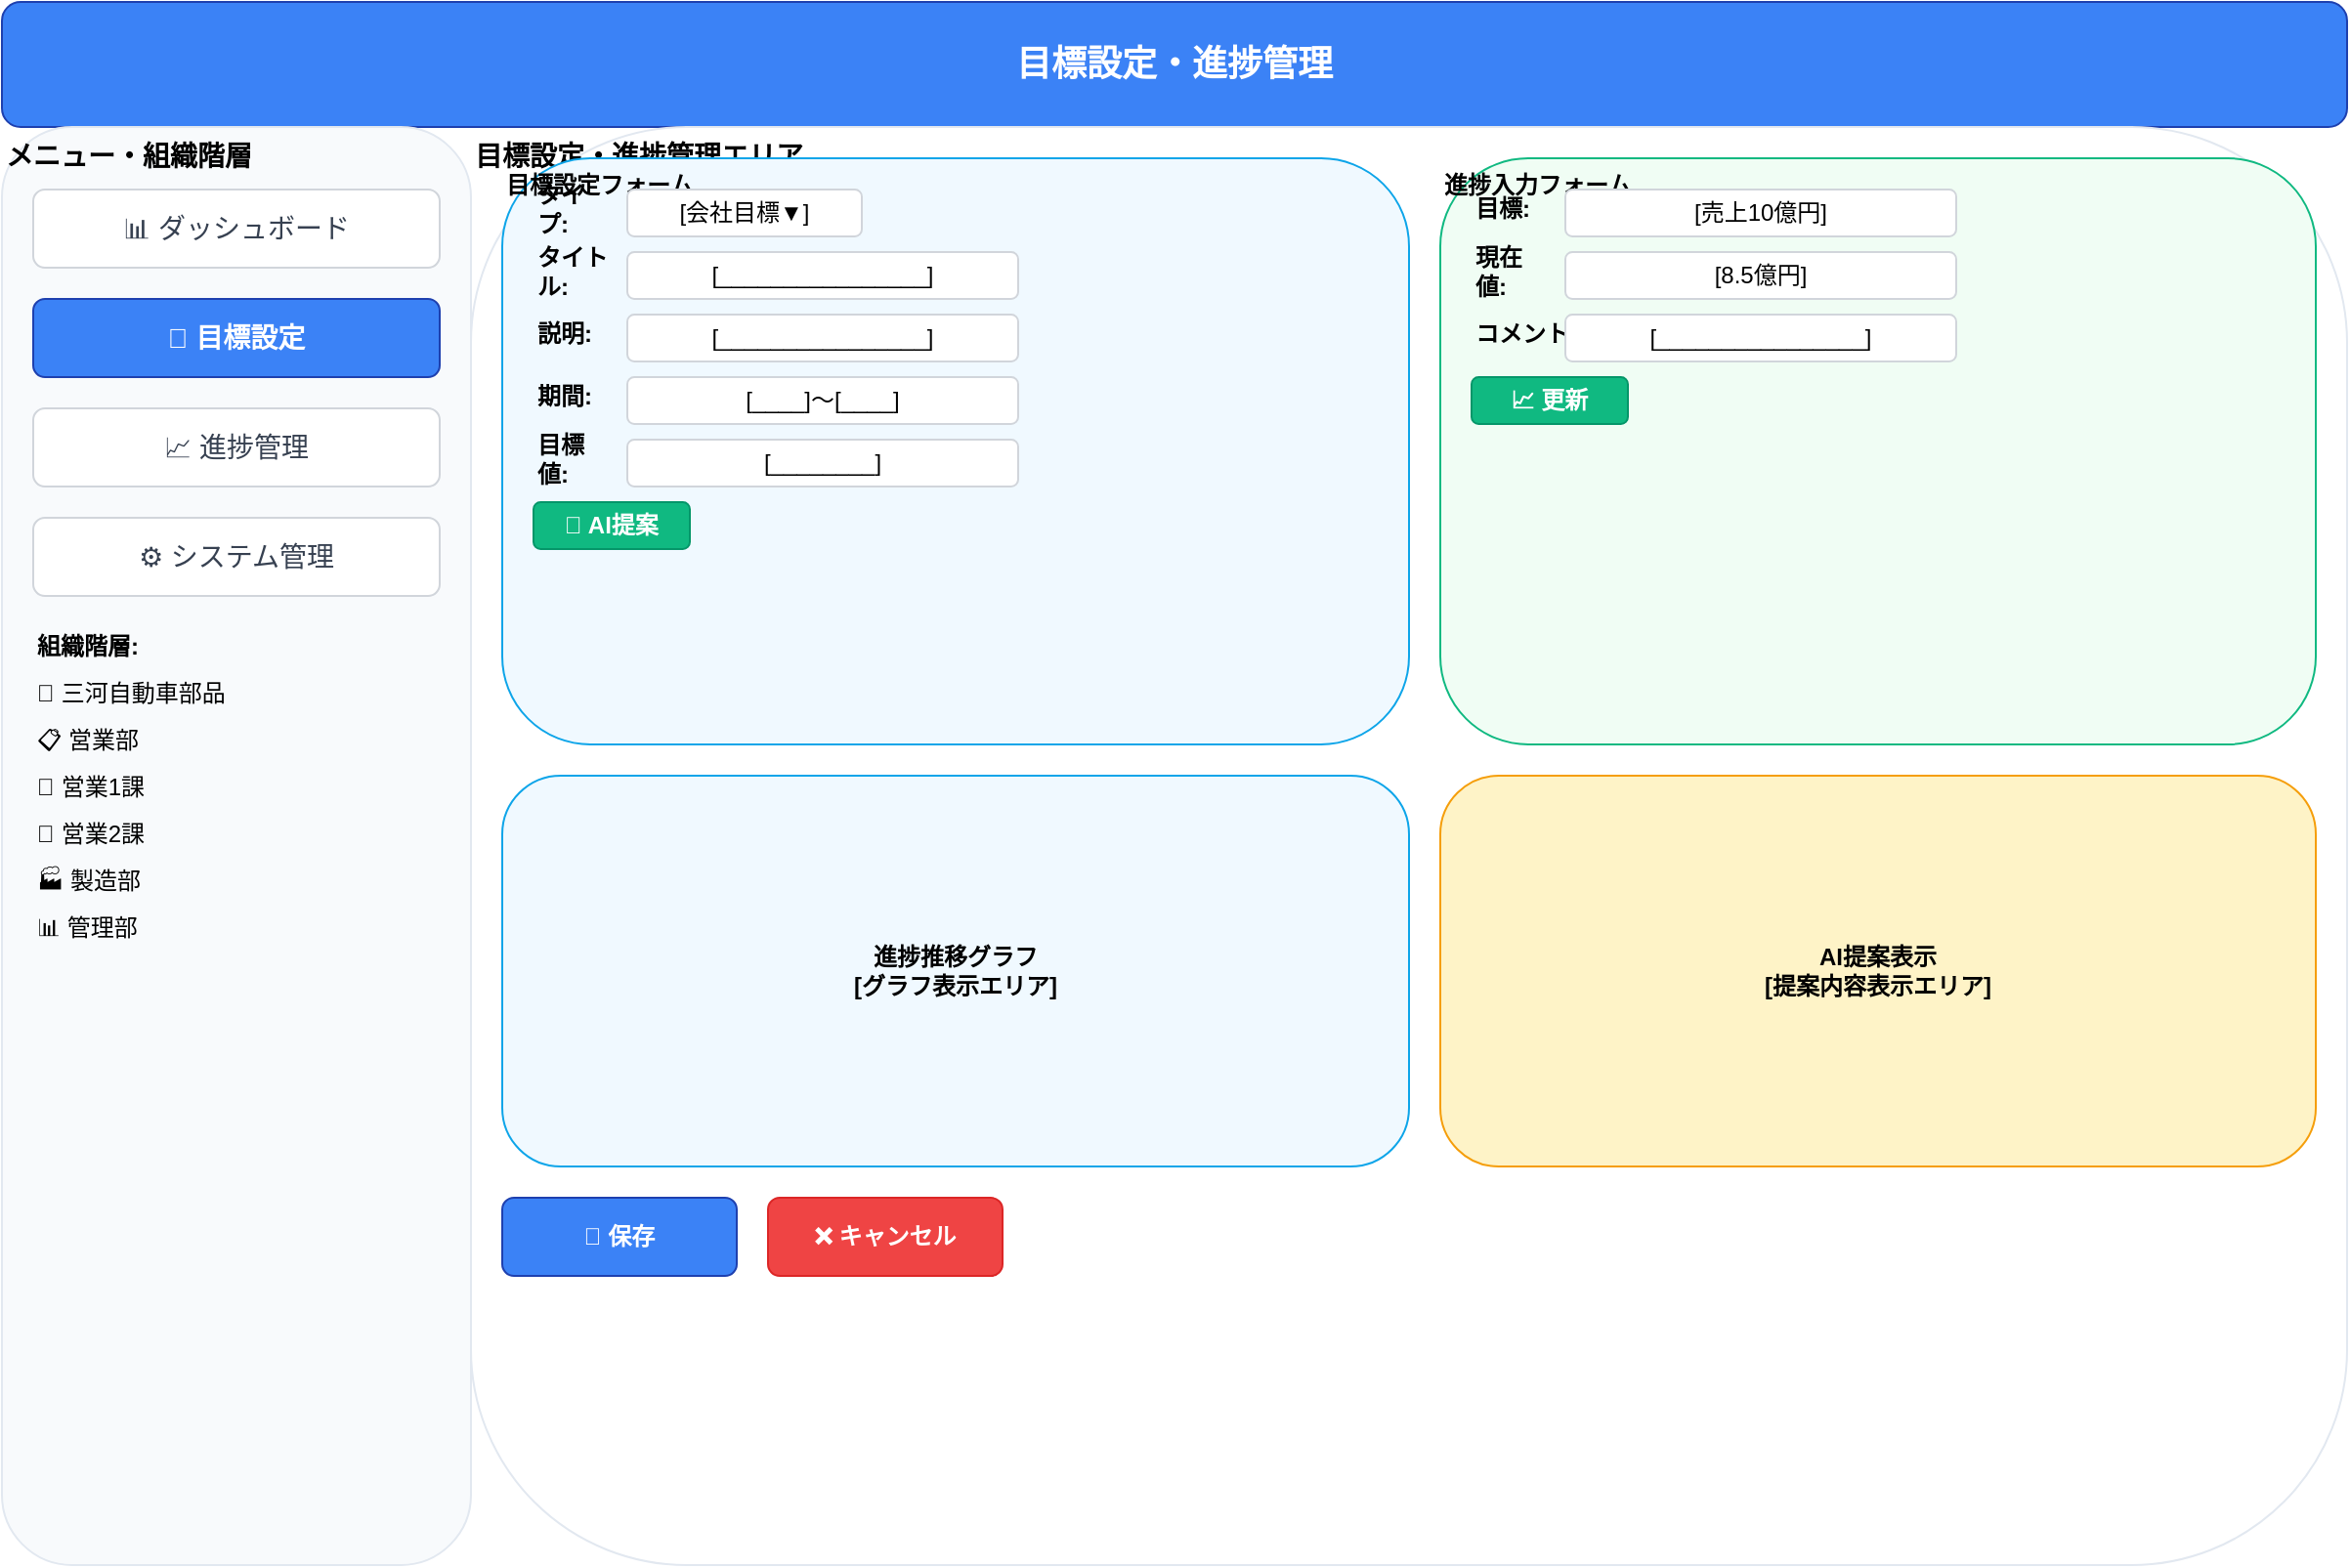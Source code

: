 <mxfile version="24.7.17" type="device">
  <diagram name="SC2_目標設定・進捗管理" id="SC2_goals_progress">
    <mxGraphModel dx="1422" dy="794" grid="1" gridSize="10" guides="1" tooltips="1" connect="1" arrows="1" fold="1" page="1" pageScale="1" pageWidth="1200" pageHeight="800" math="0" shadow="0">
      <root>
        <mxCell id="0" />
        <mxCell id="1" parent="0" />
        
        <!-- ヘッダー -->
        <mxCell id="header" value="目標設定・進捗管理" style="rounded=1;whiteSpace=wrap;html=1;fillColor=#3b82f6;fontColor=#ffffff;fontSize=18;fontStyle=1;strokeColor=#1e40af;" vertex="1" parent="1">
          <mxGeometry x="0" y="0" width="1200" height="64" as="geometry" />
        </mxCell>
        
        <!-- サイドバー -->
        <mxCell id="sidebar" value="メニュー・組織階層" style="rounded=1;whiteSpace=wrap;html=1;fillColor=#f8fafc;strokeColor=#e2e8f0;fontSize=14;fontStyle=1;align=left;verticalAlign=top;" vertex="1" parent="1">
          <mxGeometry x="0" y="64" width="240" height="736" as="geometry" />
        </mxCell>
        
        <!-- メニュー項目 -->
        <mxCell id="menu_dashboard" value="📊 ダッシュボード" style="rounded=1;whiteSpace=wrap;html=1;fillColor=#ffffff;fontColor=#374151;fontSize=14;strokeColor=#d1d5db;" vertex="1" parent="1">
          <mxGeometry x="16" y="96" width="208" height="40" as="geometry" />
        </mxCell>
        
        <mxCell id="menu_goals" value="🎯 目標設定" style="rounded=1;whiteSpace=wrap;html=1;fillColor=#3b82f6;fontColor=#ffffff;fontSize=14;fontStyle=1;strokeColor=#1e40af;" vertex="1" parent="1">
          <mxGeometry x="16" y="152" width="208" height="40" as="geometry" />
        </mxCell>
        
        <mxCell id="menu_progress" value="📈 進捗管理" style="rounded=1;whiteSpace=wrap;html=1;fillColor=#ffffff;fontColor=#374151;fontSize=14;strokeColor=#d1d5db;" vertex="1" parent="1">
          <mxGeometry x="16" y="208" width="208" height="40" as="geometry" />
        </mxCell>
        
        <mxCell id="menu_system" value="⚙️ システム管理" style="rounded=1;whiteSpace=wrap;html=1;fillColor=#ffffff;fontColor=#374151;fontSize=14;strokeColor=#d1d5db;" vertex="1" parent="1">
          <mxGeometry x="16" y="264" width="208" height="40" as="geometry" />
        </mxCell>
        
        <!-- 組織階層 -->
        <mxCell id="org_title" value="組織階層:" style="text;html=1;strokeColor=none;fillColor=none;align=left;verticalAlign=middle;whiteSpace=wrap;rounded=0;fontSize=12;fontStyle=1;" vertex="1" parent="1">
          <mxGeometry x="16" y="320" width="80" height="20" as="geometry" />
        </mxCell>
        
        <mxCell id="org_company" value="🏢 三河自動車部品" style="text;html=1;strokeColor=none;fillColor=none;align=left;verticalAlign=middle;whiteSpace=wrap;rounded=0;fontSize=12;" vertex="1" parent="1">
          <mxGeometry x="16" y="344" width="120" height="20" as="geometry" />
        </mxCell>
        
        <mxCell id="org_sales" value="  📋 営業部" style="text;html=1;strokeColor=none;fillColor=none;align=left;verticalAlign=middle;whiteSpace=wrap;rounded=0;fontSize=12;" vertex="1" parent="1">
          <mxGeometry x="16" y="368" width="80" height="20" as="geometry" />
        </mxCell>
        
        <mxCell id="org_sales1" value="    👥 営業1課" style="text;html=1;strokeColor=none;fillColor=none;align=left;verticalAlign=middle;whiteSpace=wrap;rounded=0;fontSize=12;" vertex="1" parent="1">
          <mxGeometry x="16" y="392" width="80" height="20" as="geometry" />
        </mxCell>
        
        <mxCell id="org_sales2" value="    👥 営業2課" style="text;html=1;strokeColor=none;fillColor=none;align=left;verticalAlign=middle;whiteSpace=wrap;rounded=0;fontSize=12;" vertex="1" parent="1">
          <mxGeometry x="16" y="416" width="80" height="20" as="geometry" />
        </mxCell>
        
        <mxCell id="org_manufacturing" value="  🏭 製造部" style="text;html=1;strokeColor=none;fillColor=none;align=left;verticalAlign=middle;whiteSpace=wrap;rounded=0;fontSize=12;" vertex="1" parent="1">
          <mxGeometry x="16" y="440" width="80" height="20" as="geometry" />
        </mxCell>
        
        <mxCell id="org_admin" value="  📊 管理部" style="text;html=1;strokeColor=none;fillColor=none;align=left;verticalAlign=middle;whiteSpace=wrap;rounded=0;fontSize=12;" vertex="1" parent="1">
          <mxGeometry x="16" y="464" width="80" height="20" as="geometry" />
        </mxCell>
        
        <!-- メインエリア -->
        <mxCell id="main_area" value="目標設定・進捗管理エリア" style="rounded=1;whiteSpace=wrap;html=1;fillColor=#ffffff;strokeColor=#e2e8f0;fontSize=14;fontStyle=1;align=left;verticalAlign=top;" vertex="1" parent="1">
          <mxGeometry x="240" y="64" width="960" height="736" as="geometry" />
        </mxCell>
        
        <!-- 目標設定フォーム -->
        <mxCell id="goal_setting" value="目標設定フォーム" style="rounded=1;whiteSpace=wrap;html=1;fillColor=#f0f9ff;strokeColor=#0ea5e9;fontSize=12;fontStyle=1;align=left;verticalAlign=top;" vertex="1" parent="1">
          <mxGeometry x="256" y="80" width="464" height="300" as="geometry" />
        </mxCell>
        
        <!-- 目標設定フォーム要素 -->
        <mxCell id="goal_type_label" value="タイプ:" style="text;html=1;strokeColor=none;fillColor=none;align=left;verticalAlign=middle;whiteSpace=wrap;rounded=0;fontSize=12;fontStyle=1;" vertex="1" parent="1">
          <mxGeometry x="272" y="96" width="40" height="20" as="geometry" />
        </mxCell>
        
        <mxCell id="goal_type_select" value="[会社目標▼]" style="rounded=1;whiteSpace=wrap;html=1;fillColor=#ffffff;strokeColor=#d1d5db;fontSize=12;" vertex="1" parent="1">
          <mxGeometry x="320" y="96" width="120" height="24" as="geometry" />
        </mxCell>
        
        <mxCell id="goal_title_label" value="タイトル:" style="text;html=1;strokeColor=none;fillColor=none;align=left;verticalAlign=middle;whiteSpace=wrap;rounded=0;fontSize=12;fontStyle=1;" vertex="1" parent="1">
          <mxGeometry x="272" y="128" width="40" height="20" as="geometry" />
        </mxCell>
        
        <mxCell id="goal_title_input" value="[________________]" style="rounded=1;whiteSpace=wrap;html=1;fillColor=#ffffff;strokeColor=#d1d5db;fontSize=12;" vertex="1" parent="1">
          <mxGeometry x="320" y="128" width="200" height="24" as="geometry" />
        </mxCell>
        
        <mxCell id="goal_desc_label" value="説明:" style="text;html=1;strokeColor=none;fillColor=none;align=left;verticalAlign=middle;whiteSpace=wrap;rounded=0;fontSize=12;fontStyle=1;" vertex="1" parent="1">
          <mxGeometry x="272" y="160" width="40" height="20" as="geometry" />
        </mxCell>
        
        <mxCell id="goal_desc_input" value="[________________]" style="rounded=1;whiteSpace=wrap;html=1;fillColor=#ffffff;strokeColor=#d1d5db;fontSize=12;" vertex="1" parent="1">
          <mxGeometry x="320" y="160" width="200" height="24" as="geometry" />
        </mxCell>
        
        <mxCell id="goal_period_label" value="期間:" style="text;html=1;strokeColor=none;fillColor=none;align=left;verticalAlign=middle;whiteSpace=wrap;rounded=0;fontSize=12;fontStyle=1;" vertex="1" parent="1">
          <mxGeometry x="272" y="192" width="40" height="20" as="geometry" />
        </mxCell>
        
        <mxCell id="goal_period_input" value="[____]～[____]" style="rounded=1;whiteSpace=wrap;html=1;fillColor=#ffffff;strokeColor=#d1d5db;fontSize=12;" vertex="1" parent="1">
          <mxGeometry x="320" y="192" width="200" height="24" as="geometry" />
        </mxCell>
        
        <mxCell id="goal_value_label" value="目標値:" style="text;html=1;strokeColor=none;fillColor=none;align=left;verticalAlign=middle;whiteSpace=wrap;rounded=0;fontSize=12;fontStyle=1;" vertex="1" parent="1">
          <mxGeometry x="272" y="224" width="40" height="20" as="geometry" />
        </mxCell>
        
        <mxCell id="goal_value_input" value="[________]" style="rounded=1;whiteSpace=wrap;html=1;fillColor=#ffffff;strokeColor=#d1d5db;fontSize=12;" vertex="1" parent="1">
          <mxGeometry x="320" y="224" width="200" height="24" as="geometry" />
        </mxCell>
        
        <mxCell id="ai_suggest_btn" value="🤖 AI提案" style="rounded=1;whiteSpace=wrap;html=1;fillColor=#10b981;fontColor=#ffffff;fontSize=12;fontStyle=1;strokeColor=#059669;" vertex="1" parent="1">
          <mxGeometry x="272" y="256" width="80" height="24" as="geometry" />
        </mxCell>
        
        <!-- 進捗入力フォーム -->
        <mxCell id="progress_input" value="進捗入力フォーム" style="rounded=1;whiteSpace=wrap;html=1;fillColor=#f0fdf4;strokeColor=#10b981;fontSize=12;fontStyle=1;align=left;verticalAlign=top;" vertex="1" parent="1">
          <mxGeometry x="736" y="80" width="448" height="300" as="geometry" />
        </mxCell>
        
        <!-- 進捗入力フォーム要素 -->
        <mxCell id="progress_goal_label" value="目標:" style="text;html=1;strokeColor=none;fillColor=none;align=left;verticalAlign=middle;whiteSpace=wrap;rounded=0;fontSize=12;fontStyle=1;" vertex="1" parent="1">
          <mxGeometry x="752" y="96" width="40" height="20" as="geometry" />
        </mxCell>
        
        <mxCell id="progress_goal_input" value="[売上10億円]" style="rounded=1;whiteSpace=wrap;html=1;fillColor=#ffffff;strokeColor=#d1d5db;fontSize=12;" vertex="1" parent="1">
          <mxGeometry x="800" y="96" width="200" height="24" as="geometry" />
        </mxCell>
        
        <mxCell id="progress_current_label" value="現在値:" style="text;html=1;strokeColor=none;fillColor=none;align=left;verticalAlign=middle;whiteSpace=wrap;rounded=0;fontSize=12;fontStyle=1;" vertex="1" parent="1">
          <mxGeometry x="752" y="128" width="40" height="20" as="geometry" />
        </mxCell>
        
        <mxCell id="progress_current_input" value="[8.5億円]" style="rounded=1;whiteSpace=wrap;html=1;fillColor=#ffffff;strokeColor=#d1d5db;fontSize=12;" vertex="1" parent="1">
          <mxGeometry x="800" y="128" width="200" height="24" as="geometry" />
        </mxCell>
        
        <mxCell id="progress_comment_label" value="コメント:" style="text;html=1;strokeColor=none;fillColor=none;align=left;verticalAlign=middle;whiteSpace=wrap;rounded=0;fontSize=12;fontStyle=1;" vertex="1" parent="1">
          <mxGeometry x="752" y="160" width="60" height="20" as="geometry" />
        </mxCell>
        
        <mxCell id="progress_comment_input" value="[________________]" style="rounded=1;whiteSpace=wrap;html=1;fillColor=#ffffff;strokeColor=#d1d5db;fontSize=12;" vertex="1" parent="1">
          <mxGeometry x="800" y="160" width="200" height="24" as="geometry" />
        </mxCell>
        
        <mxCell id="progress_update_btn" value="📈 更新" style="rounded=1;whiteSpace=wrap;html=1;fillColor=#10b981;fontColor=#ffffff;fontSize=12;fontStyle=1;strokeColor=#059669;" vertex="1" parent="1">
          <mxGeometry x="752" y="192" width="80" height="24" as="geometry" />
        </mxCell>
        
        <!-- 進捗推移グラフ -->
        <mxCell id="progress_chart" value="進捗推移グラフ&#xa;[グラフ表示エリア]" style="rounded=1;whiteSpace=wrap;html=1;fillColor=#f0f9ff;strokeColor=#0ea5e9;fontSize=12;fontStyle=1;align=center;" vertex="1" parent="1">
          <mxGeometry x="256" y="396" width="464" height="200" as="geometry" />
        </mxCell>
        
        <!-- AI提案表示 -->
        <mxCell id="ai_suggestions" value="AI提案表示&#xa;[提案内容表示エリア]" style="rounded=1;whiteSpace=wrap;html=1;fillColor=#fef3c7;strokeColor=#f59e0b;fontSize=12;fontStyle=1;align=center;" vertex="1" parent="1">
          <mxGeometry x="736" y="396" width="448" height="200" as="geometry" />
        </mxCell>
        
        <!-- 操作ボタン -->
        <mxCell id="save_btn" value="💾 保存" style="rounded=1;whiteSpace=wrap;html=1;fillColor=#3b82f6;fontColor=#ffffff;fontSize=12;fontStyle=1;strokeColor=#1e40af;" vertex="1" parent="1">
          <mxGeometry x="256" y="612" width="120" height="40" as="geometry" />
        </mxCell>
        
        <mxCell id="cancel_btn" value="❌ キャンセル" style="rounded=1;whiteSpace=wrap;html=1;fillColor=#ef4444;fontColor=#ffffff;fontSize=12;fontStyle=1;strokeColor=#dc2626;" vertex="1" parent="1">
          <mxGeometry x="392" y="612" width="120" height="40" as="geometry" />
        </mxCell>
        
      </root>
    </mxGraphModel>
  </diagram>
</mxfile>
